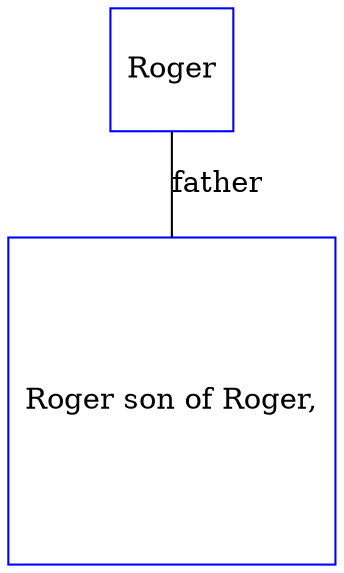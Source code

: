 digraph D {
    edge [dir=none];    node [shape=box];    "009501"   [label="Roger son of Roger,", shape=box, regular=1, color="blue"] ;
"010531"   [label="Roger", shape=box, regular=1, color="blue"] ;
010531->009501 [label="father",arrowsize=0.0]; 
}
